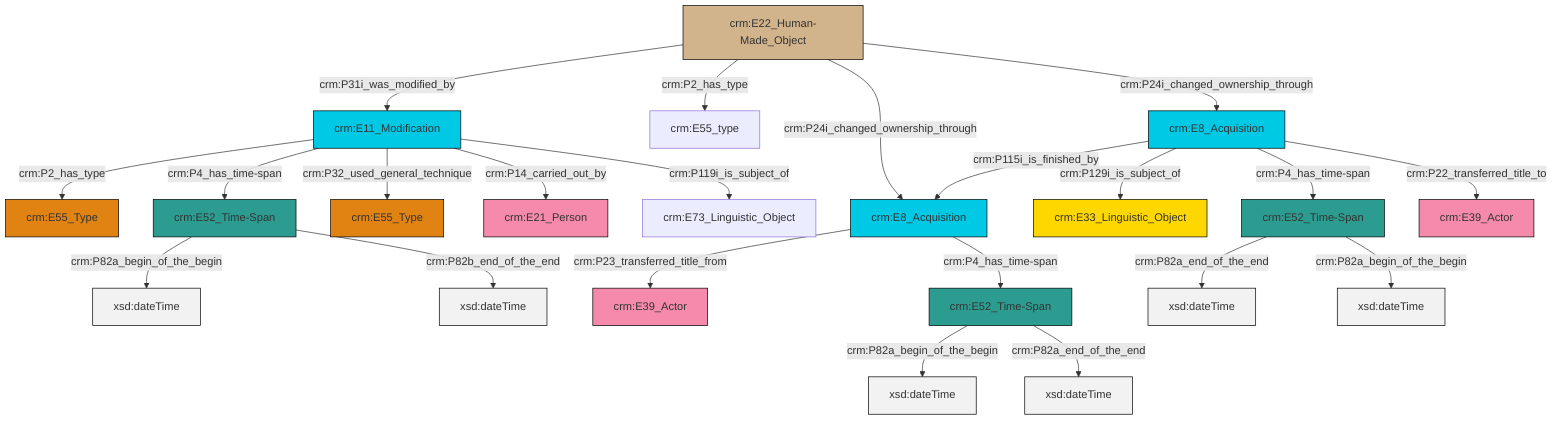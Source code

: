 graph TD
classDef Literal fill:#f2f2f2,stroke:#000000;
classDef CRM_Entity fill:#FFFFFF,stroke:#000000;
classDef Temporal_Entity fill:#00C9E6, stroke:#000000;
classDef Type fill:#E18312, stroke:#000000;
classDef Time-Span fill:#2C9C91, stroke:#000000;
classDef Appellation fill:#FFEB7F, stroke:#000000;
classDef Place fill:#008836, stroke:#000000;
classDef Persistent_Item fill:#B266B2, stroke:#000000;
classDef Conceptual_Object fill:#FFD700, stroke:#000000;
classDef Physical_Thing fill:#D2B48C, stroke:#000000;
classDef Actor fill:#f58aad, stroke:#000000;
classDef PC_Classes fill:#4ce600, stroke:#000000;
classDef Multi fill:#cccccc,stroke:#000000;

0["crm:E8_Acquisition"]:::Temporal_Entity -->|crm:P115i_is_finished_by| 1["crm:E8_Acquisition"]:::Temporal_Entity
0["crm:E8_Acquisition"]:::Temporal_Entity -->|crm:P129i_is_subject_of| 2["crm:E33_Linguistic_Object"]:::Conceptual_Object
1["crm:E8_Acquisition"]:::Temporal_Entity -->|crm:P23_transferred_title_from| 7["crm:E39_Actor"]:::Actor
0["crm:E8_Acquisition"]:::Temporal_Entity -->|crm:P4_has_time-span| 3["crm:E52_Time-Span"]:::Time-Span
15["crm:E11_Modification"]:::Temporal_Entity -->|crm:P2_has_type| 5["crm:E55_Type"]:::Type
12["crm:E22_Human-Made_Object"]:::Physical_Thing -->|crm:P31i_was_modified_by| 15["crm:E11_Modification"]:::Temporal_Entity
15["crm:E11_Modification"]:::Temporal_Entity -->|crm:P4_has_time-span| 18["crm:E52_Time-Span"]:::Time-Span
3["crm:E52_Time-Span"]:::Time-Span -->|crm:P82a_end_of_the_end| 19[xsd:dateTime]:::Literal
15["crm:E11_Modification"]:::Temporal_Entity -->|crm:P32_used_general_technique| 20["crm:E55_Type"]:::Type
18["crm:E52_Time-Span"]:::Time-Span -->|crm:P82a_begin_of_the_begin| 21[xsd:dateTime]:::Literal
22["crm:E52_Time-Span"]:::Time-Span -->|crm:P82a_begin_of_the_begin| 23[xsd:dateTime]:::Literal
15["crm:E11_Modification"]:::Temporal_Entity -->|crm:P14_carried_out_by| 10["crm:E21_Person"]:::Actor
3["crm:E52_Time-Span"]:::Time-Span -->|crm:P82a_begin_of_the_begin| 28[xsd:dateTime]:::Literal
0["crm:E8_Acquisition"]:::Temporal_Entity -->|crm:P22_transferred_title_to| 30["crm:E39_Actor"]:::Actor
18["crm:E52_Time-Span"]:::Time-Span -->|crm:P82b_end_of_the_end| 31[xsd:dateTime]:::Literal
12["crm:E22_Human-Made_Object"]:::Physical_Thing -->|crm:P2_has_type| 16["crm:E55_type"]:::Default
22["crm:E52_Time-Span"]:::Time-Span -->|crm:P82a_end_of_the_end| 32[xsd:dateTime]:::Literal
12["crm:E22_Human-Made_Object"]:::Physical_Thing -->|crm:P24i_changed_ownership_through| 1["crm:E8_Acquisition"]:::Temporal_Entity
12["crm:E22_Human-Made_Object"]:::Physical_Thing -->|crm:P24i_changed_ownership_through| 0["crm:E8_Acquisition"]:::Temporal_Entity
1["crm:E8_Acquisition"]:::Temporal_Entity -->|crm:P4_has_time-span| 22["crm:E52_Time-Span"]:::Time-Span
15["crm:E11_Modification"]:::Temporal_Entity -->|crm:P119i_is_subject_of| 8["crm:E73_Linguistic_Object"]:::Default